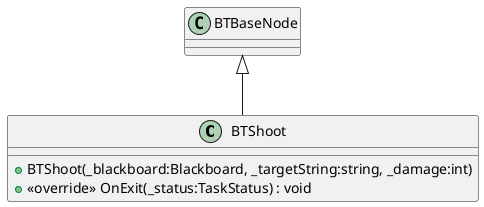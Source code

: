 @startuml
class BTShoot {
    + BTShoot(_blackboard:Blackboard, _targetString:string, _damage:int)
    + <<override>> OnExit(_status:TaskStatus) : void
}
BTBaseNode <|-- BTShoot
@enduml

